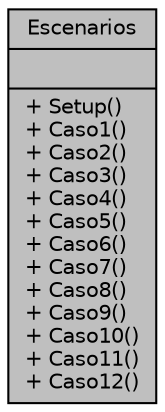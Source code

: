 digraph "Escenarios"
{
 // INTERACTIVE_SVG=YES
 // LATEX_PDF_SIZE
  edge [fontname="Helvetica",fontsize="10",labelfontname="Helvetica",labelfontsize="10"];
  node [fontname="Helvetica",fontsize="10",shape=record];
  Node1 [label="{Escenarios\n||+ Setup()\l+ Caso1()\l+ Caso2()\l+ Caso3()\l+ Caso4()\l+ Caso5()\l+ Caso6()\l+ Caso7()\l+ Caso8()\l+ Caso9()\l+ Caso10()\l+ Caso11()\l+ Caso12()\l}",height=0.2,width=0.4,color="black", fillcolor="grey75", style="filled", fontcolor="black",tooltip=" "];
}
